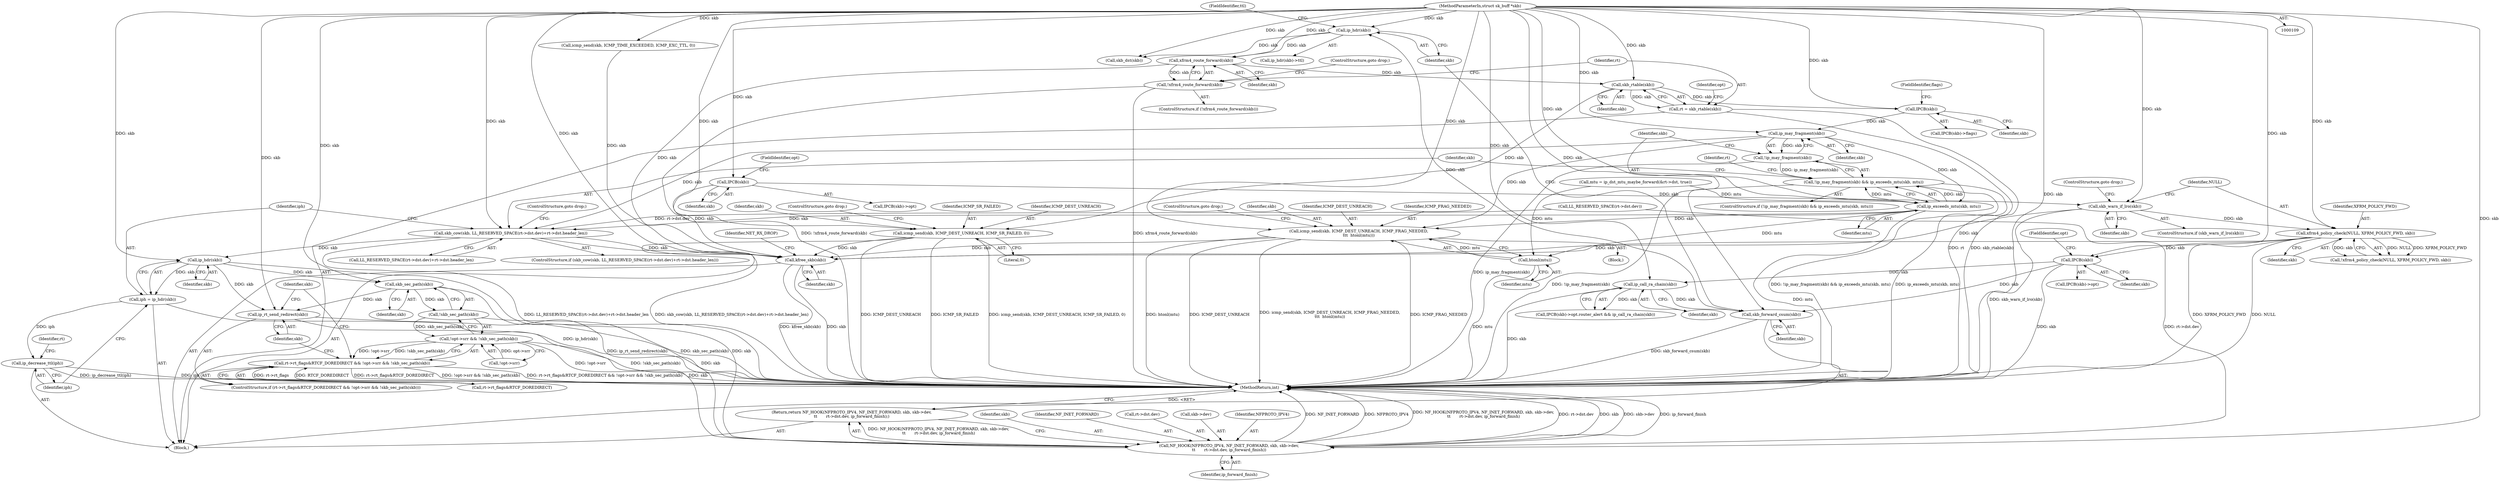 digraph "1_linux_df4d92549f23e1c037e83323aff58a21b3de7fe0@pointer" {
"1000165" [label="(Call,xfrm4_route_forward(skb))"];
"1000158" [label="(Call,ip_hdr(skb))"];
"1000153" [label="(Call,skb_forward_csum(skb))"];
"1000149" [label="(Call,ip_call_ra_chain(skb))"];
"1000145" [label="(Call,IPCB(skb))"];
"1000136" [label="(Call,xfrm4_policy_check(NULL, XFRM_POLICY_FWD, skb))"];
"1000131" [label="(Call,skb_warn_if_lro(skb))"];
"1000120" [label="(Call,IPCB(skb))"];
"1000110" [label="(MethodParameterIn,struct sk_buff *skb)"];
"1000164" [label="(Call,!xfrm4_route_forward(skb))"];
"1000170" [label="(Call,skb_rtable(skb))"];
"1000168" [label="(Call,rt = skb_rtable(skb))"];
"1000183" [label="(Call,IPCB(skb))"];
"1000198" [label="(Call,ip_may_fragment(skb))"];
"1000197" [label="(Call,!ip_may_fragment(skb))"];
"1000196" [label="(Call,!ip_may_fragment(skb) && ip_exceeds_mtu(skb, mtu))"];
"1000200" [label="(Call,ip_exceeds_mtu(skb, mtu))"];
"1000212" [label="(Call,icmp_send(skb, ICMP_DEST_UNREACH, ICMP_FRAG_NEEDED,\n\t\t\t  htonl(mtu)))"];
"1000301" [label="(Call,kfree_skb(skb))"];
"1000216" [label="(Call,htonl(mtu))"];
"1000220" [label="(Call,skb_cow(skb, LL_RESERVED_SPACE(rt->dst.dev)+rt->dst.header_len))"];
"1000237" [label="(Call,ip_hdr(skb))"];
"1000235" [label="(Call,iph = ip_hdr(skb))"];
"1000239" [label="(Call,ip_decrease_ttl(iph))"];
"1000254" [label="(Call,skb_sec_path(skb))"];
"1000253" [label="(Call,!skb_sec_path(skb))"];
"1000248" [label="(Call,!opt->srr && !skb_sec_path(skb))"];
"1000242" [label="(Call,rt->rt_flags&RTCF_DOREDIRECT && !opt->srr && !skb_sec_path(skb))"];
"1000256" [label="(Call,ip_rt_send_redirect(skb))"];
"1000267" [label="(Call,NF_HOOK(NFPROTO_IPV4, NF_INET_FORWARD, skb, skb->dev,\n\t\t       rt->dst.dev, ip_forward_finish))"];
"1000266" [label="(Return,return NF_HOOK(NFPROTO_IPV4, NF_INET_FORWARD, skb, skb->dev,\n\t\t       rt->dst.dev, ip_forward_finish);)"];
"1000281" [label="(Call,icmp_send(skb, ICMP_DEST_UNREACH, ICMP_SR_FAILED, 0))"];
"1000219" [label="(ControlStructure,if (skb_cow(skb, LL_RESERVED_SPACE(rt->dst.dev)+rt->dst.header_len)))"];
"1000253" [label="(Call,!skb_sec_path(skb))"];
"1000119" [label="(Call,IPCB(skb)->opt)"];
"1000243" [label="(Call,rt->rt_flags&RTCF_DOREDIRECT)"];
"1000202" [label="(Identifier,mtu)"];
"1000216" [label="(Call,htonl(mtu))"];
"1000160" [label="(FieldIdentifier,ttl)"];
"1000208" [label="(Identifier,rt)"];
"1000132" [label="(Identifier,skb)"];
"1000167" [label="(ControlStructure,goto drop;)"];
"1000201" [label="(Identifier,skb)"];
"1000270" [label="(Identifier,skb)"];
"1000302" [label="(Identifier,skb)"];
"1000284" [label="(Identifier,ICMP_SR_FAILED)"];
"1000138" [label="(Identifier,XFRM_POLICY_FWD)"];
"1000285" [label="(Literal,0)"];
"1000257" [label="(Identifier,skb)"];
"1000195" [label="(ControlStructure,if (!ip_may_fragment(skb) && ip_exceeds_mtu(skb, mtu)))"];
"1000154" [label="(Identifier,skb)"];
"1000142" [label="(Call,IPCB(skb)->opt.router_alert && ip_call_ra_chain(skb))"];
"1000291" [label="(Call,skb_dst(skb))"];
"1000269" [label="(Identifier,NF_INET_FORWARD)"];
"1000149" [label="(Call,ip_call_ra_chain(skb))"];
"1000169" [label="(Identifier,rt)"];
"1000235" [label="(Call,iph = ip_hdr(skb))"];
"1000212" [label="(Call,icmp_send(skb, ICMP_DEST_UNREACH, ICMP_FRAG_NEEDED,\n\t\t\t  htonl(mtu)))"];
"1000120" [label="(Call,IPCB(skb))"];
"1000283" [label="(Identifier,ICMP_DEST_UNREACH)"];
"1000110" [label="(MethodParameterIn,struct sk_buff *skb)"];
"1000301" [label="(Call,kfree_skb(skb))"];
"1000166" [label="(Identifier,skb)"];
"1000248" [label="(Call,!opt->srr && !skb_sec_path(skb))"];
"1000136" [label="(Call,xfrm4_policy_check(NULL, XFRM_POLICY_FWD, skb))"];
"1000133" [label="(ControlStructure,goto drop;)"];
"1000184" [label="(Identifier,skb)"];
"1000121" [label="(Identifier,skb)"];
"1000197" [label="(Call,!ip_may_fragment(skb))"];
"1000305" [label="(MethodReturn,int)"];
"1000214" [label="(Identifier,ICMP_DEST_UNREACH)"];
"1000217" [label="(Identifier,mtu)"];
"1000255" [label="(Identifier,skb)"];
"1000183" [label="(Call,IPCB(skb))"];
"1000267" [label="(Call,NF_HOOK(NFPROTO_IPV4, NF_INET_FORWARD, skb, skb->dev,\n\t\t       rt->dst.dev, ip_forward_finish))"];
"1000130" [label="(ControlStructure,if (skb_warn_if_lro(skb)))"];
"1000274" [label="(Call,rt->dst.dev)"];
"1000111" [label="(Block,)"];
"1000158" [label="(Call,ip_hdr(skb))"];
"1000271" [label="(Call,skb->dev)"];
"1000254" [label="(Call,skb_sec_path(skb))"];
"1000165" [label="(Call,xfrm4_route_forward(skb))"];
"1000295" [label="(Call,icmp_send(skb, ICMP_TIME_EXCEEDED, ICMP_EXC_TTL, 0))"];
"1000282" [label="(Identifier,skb)"];
"1000286" [label="(ControlStructure,goto drop;)"];
"1000159" [label="(Identifier,skb)"];
"1000266" [label="(Return,return NF_HOOK(NFPROTO_IPV4, NF_INET_FORWARD, skb, skb->dev,\n\t\t       rt->dst.dev, ip_forward_finish);)"];
"1000281" [label="(Call,icmp_send(skb, ICMP_DEST_UNREACH, ICMP_SR_FAILED, 0))"];
"1000171" [label="(Identifier,skb)"];
"1000122" [label="(FieldIdentifier,opt)"];
"1000144" [label="(Call,IPCB(skb)->opt)"];
"1000240" [label="(Identifier,iph)"];
"1000237" [label="(Call,ip_hdr(skb))"];
"1000260" [label="(Identifier,skb)"];
"1000147" [label="(FieldIdentifier,opt)"];
"1000150" [label="(Identifier,skb)"];
"1000215" [label="(Identifier,ICMP_FRAG_NEEDED)"];
"1000242" [label="(Call,rt->rt_flags&RTCF_DOREDIRECT && !opt->srr && !skb_sec_path(skb))"];
"1000168" [label="(Call,rt = skb_rtable(skb))"];
"1000222" [label="(Call,LL_RESERVED_SPACE(rt->dst.dev)+rt->dst.header_len)"];
"1000187" [label="(Call,mtu = ip_dst_mtu_maybe_forward(&rt->dst, true))"];
"1000164" [label="(Call,!xfrm4_route_forward(skb))"];
"1000239" [label="(Call,ip_decrease_ttl(iph))"];
"1000137" [label="(Identifier,NULL)"];
"1000153" [label="(Call,skb_forward_csum(skb))"];
"1000221" [label="(Identifier,skb)"];
"1000145" [label="(Call,IPCB(skb))"];
"1000199" [label="(Identifier,skb)"];
"1000218" [label="(ControlStructure,goto drop;)"];
"1000213" [label="(Identifier,skb)"];
"1000170" [label="(Call,skb_rtable(skb))"];
"1000139" [label="(Identifier,skb)"];
"1000175" [label="(Identifier,opt)"];
"1000200" [label="(Call,ip_exceeds_mtu(skb, mtu))"];
"1000163" [label="(ControlStructure,if (!xfrm4_route_forward(skb)))"];
"1000245" [label="(Identifier,rt)"];
"1000268" [label="(Identifier,NFPROTO_IPV4)"];
"1000203" [label="(Block,)"];
"1000157" [label="(Call,ip_hdr(skb)->ttl)"];
"1000256" [label="(Call,ip_rt_send_redirect(skb))"];
"1000241" [label="(ControlStructure,if (rt->rt_flags&RTCF_DOREDIRECT && !opt->srr && !skb_sec_path(skb)))"];
"1000220" [label="(Call,skb_cow(skb, LL_RESERVED_SPACE(rt->dst.dev)+rt->dst.header_len))"];
"1000185" [label="(FieldIdentifier,flags)"];
"1000236" [label="(Identifier,iph)"];
"1000135" [label="(Call,!xfrm4_policy_check(NULL, XFRM_POLICY_FWD, skb))"];
"1000198" [label="(Call,ip_may_fragment(skb))"];
"1000304" [label="(Identifier,NET_RX_DROP)"];
"1000196" [label="(Call,!ip_may_fragment(skb) && ip_exceeds_mtu(skb, mtu))"];
"1000223" [label="(Call,LL_RESERVED_SPACE(rt->dst.dev))"];
"1000238" [label="(Identifier,skb)"];
"1000131" [label="(Call,skb_warn_if_lro(skb))"];
"1000182" [label="(Call,IPCB(skb)->flags)"];
"1000234" [label="(ControlStructure,goto drop;)"];
"1000146" [label="(Identifier,skb)"];
"1000279" [label="(Identifier,ip_forward_finish)"];
"1000249" [label="(Call,!opt->srr)"];
"1000165" -> "1000164"  [label="AST: "];
"1000165" -> "1000166"  [label="CFG: "];
"1000166" -> "1000165"  [label="AST: "];
"1000164" -> "1000165"  [label="CFG: "];
"1000165" -> "1000164"  [label="DDG: skb"];
"1000158" -> "1000165"  [label="DDG: skb"];
"1000110" -> "1000165"  [label="DDG: skb"];
"1000165" -> "1000170"  [label="DDG: skb"];
"1000165" -> "1000301"  [label="DDG: skb"];
"1000158" -> "1000157"  [label="AST: "];
"1000158" -> "1000159"  [label="CFG: "];
"1000159" -> "1000158"  [label="AST: "];
"1000160" -> "1000158"  [label="CFG: "];
"1000153" -> "1000158"  [label="DDG: skb"];
"1000110" -> "1000158"  [label="DDG: skb"];
"1000158" -> "1000291"  [label="DDG: skb"];
"1000153" -> "1000111"  [label="AST: "];
"1000153" -> "1000154"  [label="CFG: "];
"1000154" -> "1000153"  [label="AST: "];
"1000159" -> "1000153"  [label="CFG: "];
"1000153" -> "1000305"  [label="DDG: skb_forward_csum(skb)"];
"1000149" -> "1000153"  [label="DDG: skb"];
"1000145" -> "1000153"  [label="DDG: skb"];
"1000110" -> "1000153"  [label="DDG: skb"];
"1000149" -> "1000142"  [label="AST: "];
"1000149" -> "1000150"  [label="CFG: "];
"1000150" -> "1000149"  [label="AST: "];
"1000142" -> "1000149"  [label="CFG: "];
"1000149" -> "1000305"  [label="DDG: skb"];
"1000149" -> "1000142"  [label="DDG: skb"];
"1000145" -> "1000149"  [label="DDG: skb"];
"1000110" -> "1000149"  [label="DDG: skb"];
"1000145" -> "1000144"  [label="AST: "];
"1000145" -> "1000146"  [label="CFG: "];
"1000146" -> "1000145"  [label="AST: "];
"1000147" -> "1000145"  [label="CFG: "];
"1000145" -> "1000305"  [label="DDG: skb"];
"1000136" -> "1000145"  [label="DDG: skb"];
"1000110" -> "1000145"  [label="DDG: skb"];
"1000136" -> "1000135"  [label="AST: "];
"1000136" -> "1000139"  [label="CFG: "];
"1000137" -> "1000136"  [label="AST: "];
"1000138" -> "1000136"  [label="AST: "];
"1000139" -> "1000136"  [label="AST: "];
"1000135" -> "1000136"  [label="CFG: "];
"1000136" -> "1000305"  [label="DDG: XFRM_POLICY_FWD"];
"1000136" -> "1000305"  [label="DDG: NULL"];
"1000136" -> "1000135"  [label="DDG: NULL"];
"1000136" -> "1000135"  [label="DDG: XFRM_POLICY_FWD"];
"1000136" -> "1000135"  [label="DDG: skb"];
"1000131" -> "1000136"  [label="DDG: skb"];
"1000110" -> "1000136"  [label="DDG: skb"];
"1000136" -> "1000301"  [label="DDG: skb"];
"1000131" -> "1000130"  [label="AST: "];
"1000131" -> "1000132"  [label="CFG: "];
"1000132" -> "1000131"  [label="AST: "];
"1000133" -> "1000131"  [label="CFG: "];
"1000137" -> "1000131"  [label="CFG: "];
"1000131" -> "1000305"  [label="DDG: skb_warn_if_lro(skb)"];
"1000120" -> "1000131"  [label="DDG: skb"];
"1000110" -> "1000131"  [label="DDG: skb"];
"1000131" -> "1000301"  [label="DDG: skb"];
"1000120" -> "1000119"  [label="AST: "];
"1000120" -> "1000121"  [label="CFG: "];
"1000121" -> "1000120"  [label="AST: "];
"1000122" -> "1000120"  [label="CFG: "];
"1000110" -> "1000120"  [label="DDG: skb"];
"1000120" -> "1000301"  [label="DDG: skb"];
"1000110" -> "1000109"  [label="AST: "];
"1000110" -> "1000305"  [label="DDG: skb"];
"1000110" -> "1000170"  [label="DDG: skb"];
"1000110" -> "1000183"  [label="DDG: skb"];
"1000110" -> "1000198"  [label="DDG: skb"];
"1000110" -> "1000200"  [label="DDG: skb"];
"1000110" -> "1000212"  [label="DDG: skb"];
"1000110" -> "1000220"  [label="DDG: skb"];
"1000110" -> "1000237"  [label="DDG: skb"];
"1000110" -> "1000254"  [label="DDG: skb"];
"1000110" -> "1000256"  [label="DDG: skb"];
"1000110" -> "1000267"  [label="DDG: skb"];
"1000110" -> "1000281"  [label="DDG: skb"];
"1000110" -> "1000291"  [label="DDG: skb"];
"1000110" -> "1000295"  [label="DDG: skb"];
"1000110" -> "1000301"  [label="DDG: skb"];
"1000164" -> "1000163"  [label="AST: "];
"1000167" -> "1000164"  [label="CFG: "];
"1000169" -> "1000164"  [label="CFG: "];
"1000164" -> "1000305"  [label="DDG: !xfrm4_route_forward(skb)"];
"1000164" -> "1000305"  [label="DDG: xfrm4_route_forward(skb)"];
"1000170" -> "1000168"  [label="AST: "];
"1000170" -> "1000171"  [label="CFG: "];
"1000171" -> "1000170"  [label="AST: "];
"1000168" -> "1000170"  [label="CFG: "];
"1000170" -> "1000168"  [label="DDG: skb"];
"1000170" -> "1000183"  [label="DDG: skb"];
"1000170" -> "1000281"  [label="DDG: skb"];
"1000168" -> "1000111"  [label="AST: "];
"1000169" -> "1000168"  [label="AST: "];
"1000175" -> "1000168"  [label="CFG: "];
"1000168" -> "1000305"  [label="DDG: rt"];
"1000168" -> "1000305"  [label="DDG: skb_rtable(skb)"];
"1000183" -> "1000182"  [label="AST: "];
"1000183" -> "1000184"  [label="CFG: "];
"1000184" -> "1000183"  [label="AST: "];
"1000185" -> "1000183"  [label="CFG: "];
"1000183" -> "1000198"  [label="DDG: skb"];
"1000198" -> "1000197"  [label="AST: "];
"1000198" -> "1000199"  [label="CFG: "];
"1000199" -> "1000198"  [label="AST: "];
"1000197" -> "1000198"  [label="CFG: "];
"1000198" -> "1000197"  [label="DDG: skb"];
"1000198" -> "1000200"  [label="DDG: skb"];
"1000198" -> "1000212"  [label="DDG: skb"];
"1000198" -> "1000220"  [label="DDG: skb"];
"1000197" -> "1000196"  [label="AST: "];
"1000201" -> "1000197"  [label="CFG: "];
"1000196" -> "1000197"  [label="CFG: "];
"1000197" -> "1000305"  [label="DDG: ip_may_fragment(skb)"];
"1000197" -> "1000196"  [label="DDG: ip_may_fragment(skb)"];
"1000196" -> "1000195"  [label="AST: "];
"1000196" -> "1000200"  [label="CFG: "];
"1000200" -> "1000196"  [label="AST: "];
"1000208" -> "1000196"  [label="CFG: "];
"1000221" -> "1000196"  [label="CFG: "];
"1000196" -> "1000305"  [label="DDG: ip_exceeds_mtu(skb, mtu)"];
"1000196" -> "1000305"  [label="DDG: !ip_may_fragment(skb)"];
"1000196" -> "1000305"  [label="DDG: !ip_may_fragment(skb) && ip_exceeds_mtu(skb, mtu)"];
"1000200" -> "1000196"  [label="DDG: skb"];
"1000200" -> "1000196"  [label="DDG: mtu"];
"1000200" -> "1000202"  [label="CFG: "];
"1000201" -> "1000200"  [label="AST: "];
"1000202" -> "1000200"  [label="AST: "];
"1000200" -> "1000305"  [label="DDG: mtu"];
"1000187" -> "1000200"  [label="DDG: mtu"];
"1000200" -> "1000212"  [label="DDG: skb"];
"1000200" -> "1000216"  [label="DDG: mtu"];
"1000200" -> "1000220"  [label="DDG: skb"];
"1000212" -> "1000203"  [label="AST: "];
"1000212" -> "1000216"  [label="CFG: "];
"1000213" -> "1000212"  [label="AST: "];
"1000214" -> "1000212"  [label="AST: "];
"1000215" -> "1000212"  [label="AST: "];
"1000216" -> "1000212"  [label="AST: "];
"1000218" -> "1000212"  [label="CFG: "];
"1000212" -> "1000305"  [label="DDG: htonl(mtu)"];
"1000212" -> "1000305"  [label="DDG: ICMP_DEST_UNREACH"];
"1000212" -> "1000305"  [label="DDG: icmp_send(skb, ICMP_DEST_UNREACH, ICMP_FRAG_NEEDED,\n\t\t\t  htonl(mtu))"];
"1000212" -> "1000305"  [label="DDG: ICMP_FRAG_NEEDED"];
"1000216" -> "1000212"  [label="DDG: mtu"];
"1000212" -> "1000301"  [label="DDG: skb"];
"1000301" -> "1000111"  [label="AST: "];
"1000301" -> "1000302"  [label="CFG: "];
"1000302" -> "1000301"  [label="AST: "];
"1000304" -> "1000301"  [label="CFG: "];
"1000301" -> "1000305"  [label="DDG: kfree_skb(skb)"];
"1000301" -> "1000305"  [label="DDG: skb"];
"1000220" -> "1000301"  [label="DDG: skb"];
"1000281" -> "1000301"  [label="DDG: skb"];
"1000295" -> "1000301"  [label="DDG: skb"];
"1000216" -> "1000217"  [label="CFG: "];
"1000217" -> "1000216"  [label="AST: "];
"1000216" -> "1000305"  [label="DDG: mtu"];
"1000187" -> "1000216"  [label="DDG: mtu"];
"1000220" -> "1000219"  [label="AST: "];
"1000220" -> "1000222"  [label="CFG: "];
"1000221" -> "1000220"  [label="AST: "];
"1000222" -> "1000220"  [label="AST: "];
"1000234" -> "1000220"  [label="CFG: "];
"1000236" -> "1000220"  [label="CFG: "];
"1000220" -> "1000305"  [label="DDG: LL_RESERVED_SPACE(rt->dst.dev)+rt->dst.header_len"];
"1000220" -> "1000305"  [label="DDG: skb_cow(skb, LL_RESERVED_SPACE(rt->dst.dev)+rt->dst.header_len)"];
"1000223" -> "1000220"  [label="DDG: rt->dst.dev"];
"1000220" -> "1000237"  [label="DDG: skb"];
"1000237" -> "1000235"  [label="AST: "];
"1000237" -> "1000238"  [label="CFG: "];
"1000238" -> "1000237"  [label="AST: "];
"1000235" -> "1000237"  [label="CFG: "];
"1000237" -> "1000235"  [label="DDG: skb"];
"1000237" -> "1000254"  [label="DDG: skb"];
"1000237" -> "1000256"  [label="DDG: skb"];
"1000237" -> "1000267"  [label="DDG: skb"];
"1000235" -> "1000111"  [label="AST: "];
"1000236" -> "1000235"  [label="AST: "];
"1000240" -> "1000235"  [label="CFG: "];
"1000235" -> "1000305"  [label="DDG: ip_hdr(skb)"];
"1000235" -> "1000239"  [label="DDG: iph"];
"1000239" -> "1000111"  [label="AST: "];
"1000239" -> "1000240"  [label="CFG: "];
"1000240" -> "1000239"  [label="AST: "];
"1000245" -> "1000239"  [label="CFG: "];
"1000239" -> "1000305"  [label="DDG: ip_decrease_ttl(iph)"];
"1000239" -> "1000305"  [label="DDG: iph"];
"1000254" -> "1000253"  [label="AST: "];
"1000254" -> "1000255"  [label="CFG: "];
"1000255" -> "1000254"  [label="AST: "];
"1000253" -> "1000254"  [label="CFG: "];
"1000254" -> "1000253"  [label="DDG: skb"];
"1000254" -> "1000256"  [label="DDG: skb"];
"1000254" -> "1000267"  [label="DDG: skb"];
"1000253" -> "1000248"  [label="AST: "];
"1000248" -> "1000253"  [label="CFG: "];
"1000253" -> "1000305"  [label="DDG: skb_sec_path(skb)"];
"1000253" -> "1000248"  [label="DDG: skb_sec_path(skb)"];
"1000248" -> "1000242"  [label="AST: "];
"1000248" -> "1000249"  [label="CFG: "];
"1000249" -> "1000248"  [label="AST: "];
"1000242" -> "1000248"  [label="CFG: "];
"1000248" -> "1000305"  [label="DDG: !skb_sec_path(skb)"];
"1000248" -> "1000305"  [label="DDG: !opt->srr"];
"1000248" -> "1000242"  [label="DDG: !opt->srr"];
"1000248" -> "1000242"  [label="DDG: !skb_sec_path(skb)"];
"1000249" -> "1000248"  [label="DDG: opt->srr"];
"1000242" -> "1000241"  [label="AST: "];
"1000242" -> "1000243"  [label="CFG: "];
"1000243" -> "1000242"  [label="AST: "];
"1000257" -> "1000242"  [label="CFG: "];
"1000260" -> "1000242"  [label="CFG: "];
"1000242" -> "1000305"  [label="DDG: !opt->srr && !skb_sec_path(skb)"];
"1000242" -> "1000305"  [label="DDG: rt->rt_flags&RTCF_DOREDIRECT && !opt->srr && !skb_sec_path(skb)"];
"1000242" -> "1000305"  [label="DDG: rt->rt_flags&RTCF_DOREDIRECT"];
"1000243" -> "1000242"  [label="DDG: rt->rt_flags"];
"1000243" -> "1000242"  [label="DDG: RTCF_DOREDIRECT"];
"1000256" -> "1000241"  [label="AST: "];
"1000256" -> "1000257"  [label="CFG: "];
"1000257" -> "1000256"  [label="AST: "];
"1000260" -> "1000256"  [label="CFG: "];
"1000256" -> "1000305"  [label="DDG: ip_rt_send_redirect(skb)"];
"1000256" -> "1000267"  [label="DDG: skb"];
"1000267" -> "1000266"  [label="AST: "];
"1000267" -> "1000279"  [label="CFG: "];
"1000268" -> "1000267"  [label="AST: "];
"1000269" -> "1000267"  [label="AST: "];
"1000270" -> "1000267"  [label="AST: "];
"1000271" -> "1000267"  [label="AST: "];
"1000274" -> "1000267"  [label="AST: "];
"1000279" -> "1000267"  [label="AST: "];
"1000266" -> "1000267"  [label="CFG: "];
"1000267" -> "1000305"  [label="DDG: NF_INET_FORWARD"];
"1000267" -> "1000305"  [label="DDG: NFPROTO_IPV4"];
"1000267" -> "1000305"  [label="DDG: NF_HOOK(NFPROTO_IPV4, NF_INET_FORWARD, skb, skb->dev,\n\t\t       rt->dst.dev, ip_forward_finish)"];
"1000267" -> "1000305"  [label="DDG: rt->dst.dev"];
"1000267" -> "1000305"  [label="DDG: skb"];
"1000267" -> "1000305"  [label="DDG: skb->dev"];
"1000267" -> "1000305"  [label="DDG: ip_forward_finish"];
"1000267" -> "1000266"  [label="DDG: NF_HOOK(NFPROTO_IPV4, NF_INET_FORWARD, skb, skb->dev,\n\t\t       rt->dst.dev, ip_forward_finish)"];
"1000223" -> "1000267"  [label="DDG: rt->dst.dev"];
"1000266" -> "1000111"  [label="AST: "];
"1000305" -> "1000266"  [label="CFG: "];
"1000266" -> "1000305"  [label="DDG: <RET>"];
"1000281" -> "1000111"  [label="AST: "];
"1000281" -> "1000285"  [label="CFG: "];
"1000282" -> "1000281"  [label="AST: "];
"1000283" -> "1000281"  [label="AST: "];
"1000284" -> "1000281"  [label="AST: "];
"1000285" -> "1000281"  [label="AST: "];
"1000286" -> "1000281"  [label="CFG: "];
"1000281" -> "1000305"  [label="DDG: ICMP_SR_FAILED"];
"1000281" -> "1000305"  [label="DDG: icmp_send(skb, ICMP_DEST_UNREACH, ICMP_SR_FAILED, 0)"];
"1000281" -> "1000305"  [label="DDG: ICMP_DEST_UNREACH"];
}
